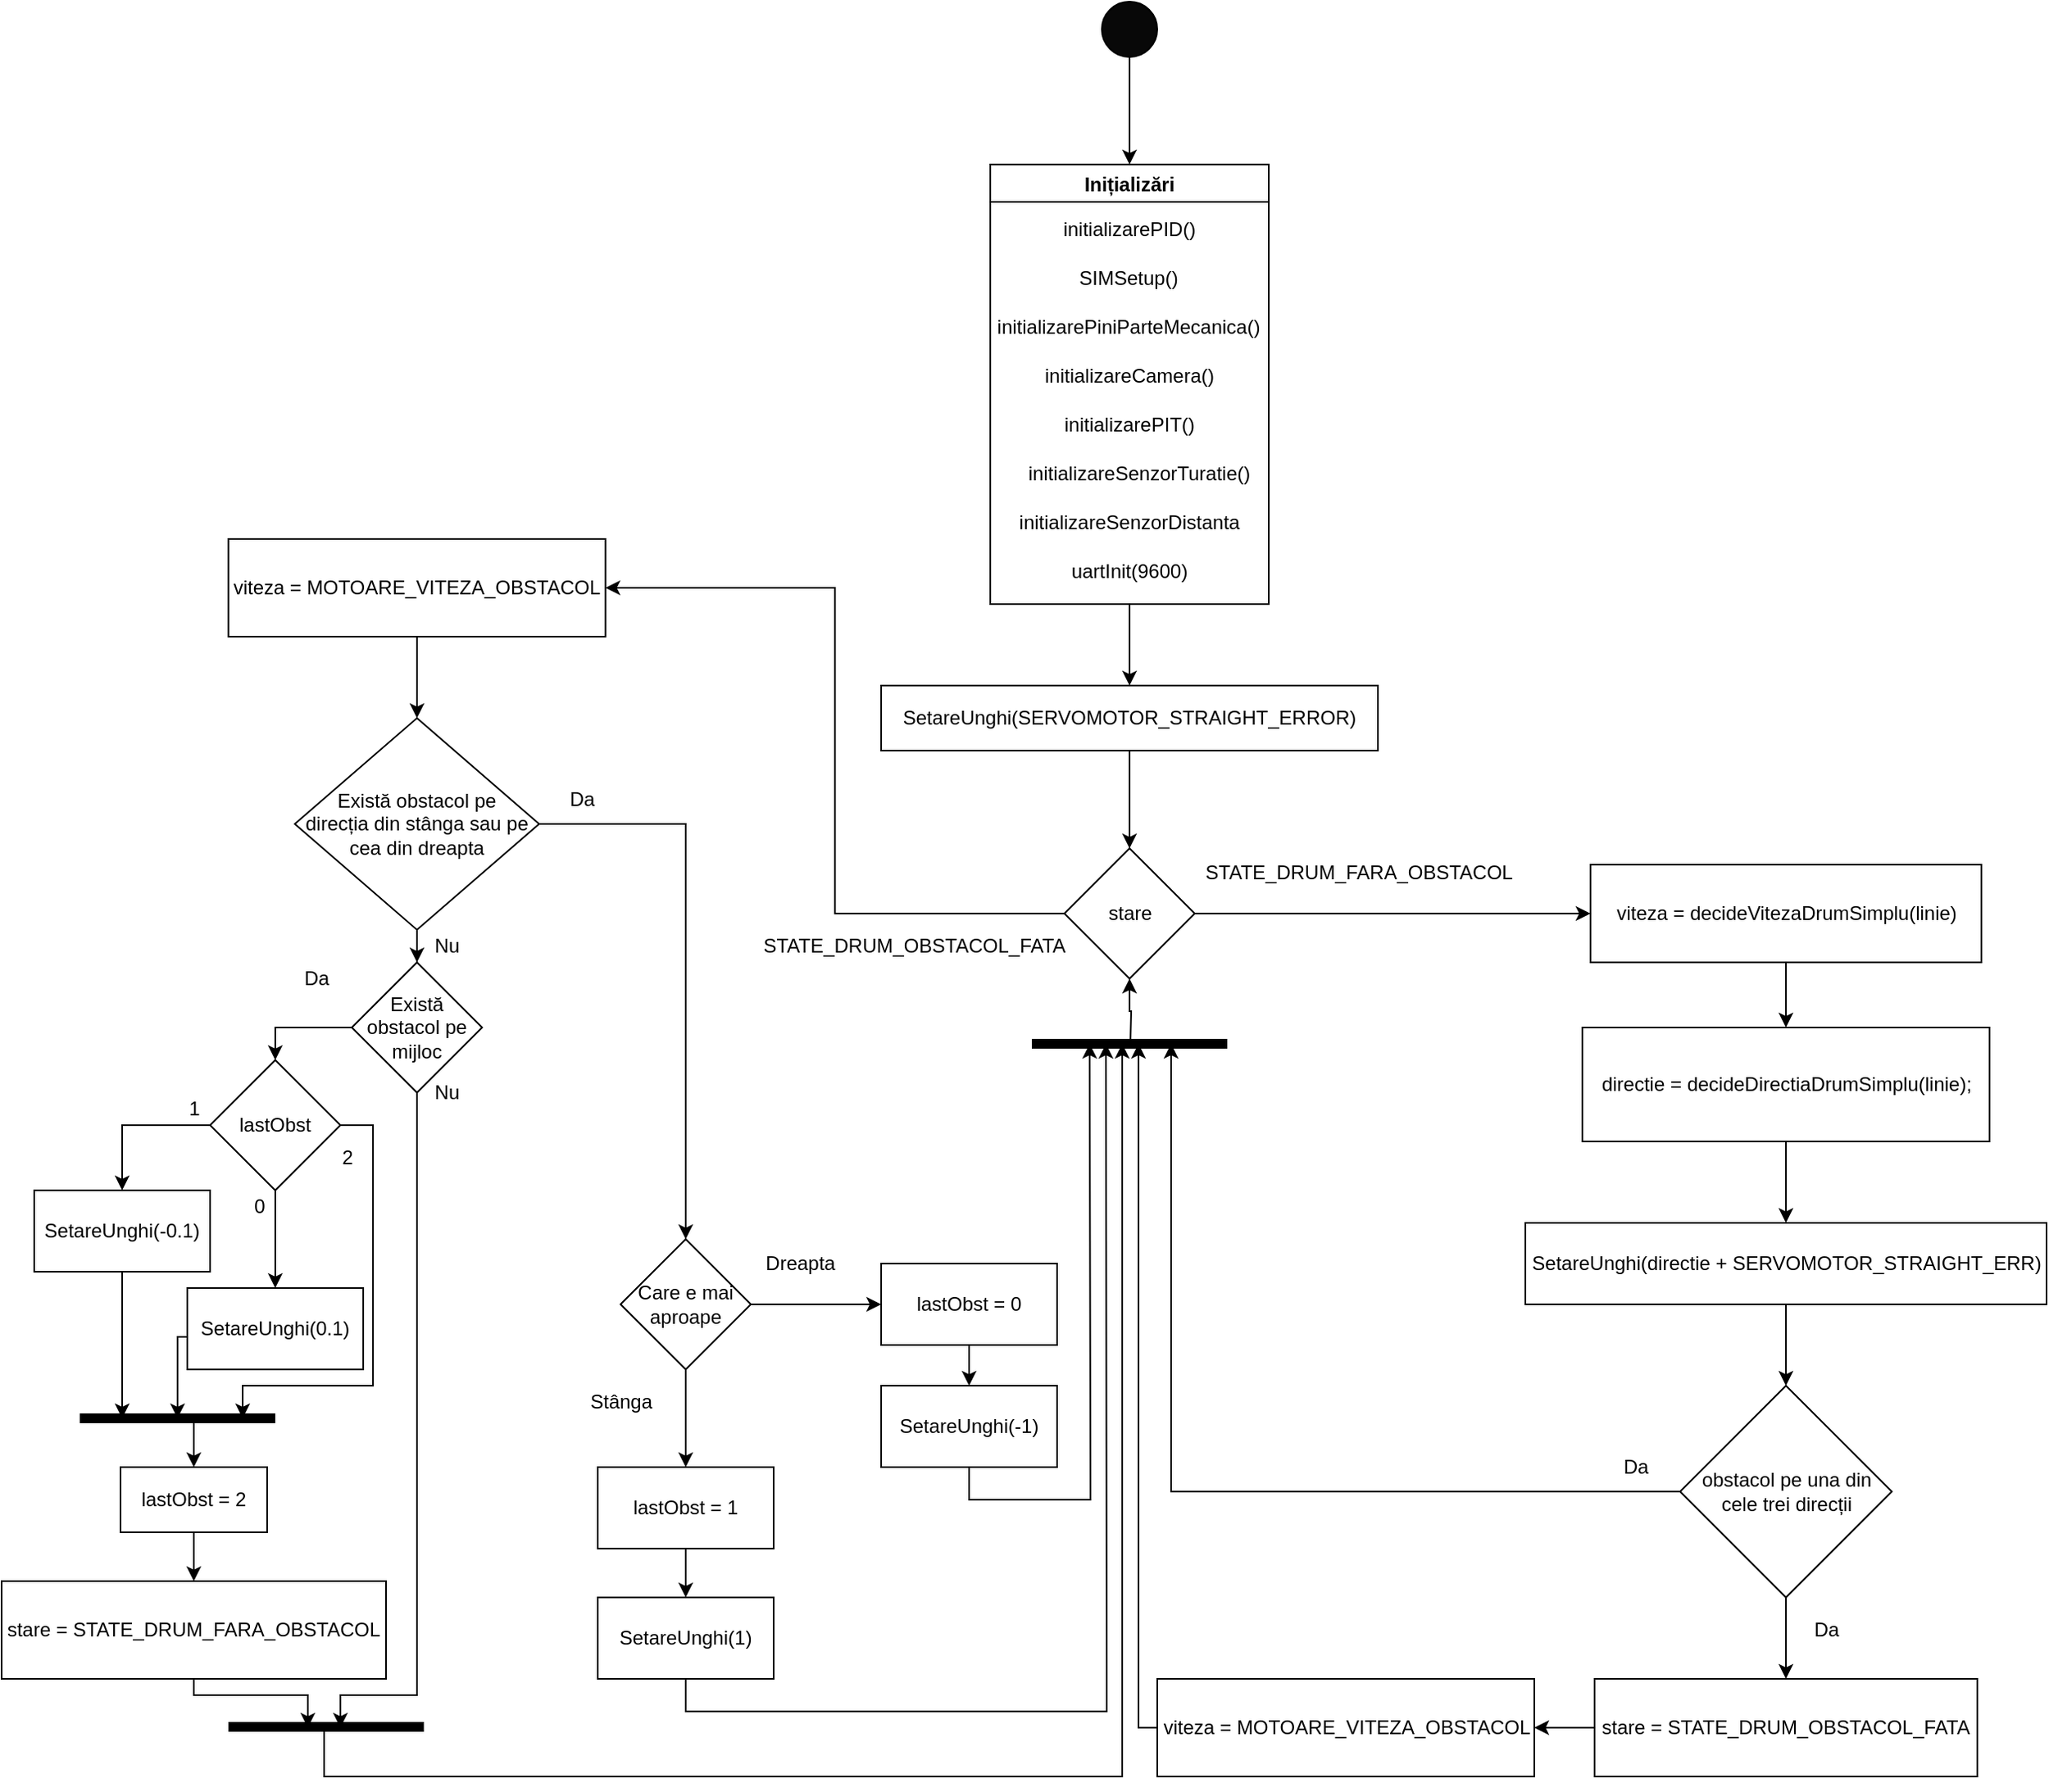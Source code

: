 <mxfile version="14.6.13" type="device"><diagram id="C5RBs43oDa-KdzZeNtuy" name="Page-1"><mxGraphModel dx="2249" dy="822" grid="1" gridSize="10" guides="1" tooltips="1" connect="1" arrows="1" fold="1" page="1" pageScale="1" pageWidth="827" pageHeight="1169" math="0" shadow="0"><root><mxCell id="WIyWlLk6GJQsqaUBKTNV-0"/><mxCell id="WIyWlLk6GJQsqaUBKTNV-1" parent="WIyWlLk6GJQsqaUBKTNV-0"/><mxCell id="FlqwPBMe4Y-NRLwMlS3O-0" value="" style="ellipse;whiteSpace=wrap;html=1;aspect=fixed;fillColor=#080808;" parent="WIyWlLk6GJQsqaUBKTNV-1" vertex="1"><mxGeometry x="397.5" y="40" width="34" height="34" as="geometry"/></mxCell><mxCell id="FlqwPBMe4Y-NRLwMlS3O-13" value="" style="edgeStyle=orthogonalEdgeStyle;rounded=0;orthogonalLoop=1;jettySize=auto;html=1;exitX=0.5;exitY=1;exitDx=0;exitDy=0;entryX=0.5;entryY=0;entryDx=0;entryDy=0;" parent="WIyWlLk6GJQsqaUBKTNV-1" source="FlqwPBMe4Y-NRLwMlS3O-0" target="FlqwPBMe4Y-NRLwMlS3O-2" edge="1"><mxGeometry relative="1" as="geometry"><mxPoint x="480" y="90" as="targetPoint"/></mxGeometry></mxCell><mxCell id="FlqwPBMe4Y-NRLwMlS3O-17" value="" style="edgeStyle=orthogonalEdgeStyle;rounded=0;orthogonalLoop=1;jettySize=auto;html=1;" parent="WIyWlLk6GJQsqaUBKTNV-1" source="FlqwPBMe4Y-NRLwMlS3O-2" target="FlqwPBMe4Y-NRLwMlS3O-15" edge="1"><mxGeometry relative="1" as="geometry"/></mxCell><mxCell id="FlqwPBMe4Y-NRLwMlS3O-2" value="Inițializări" style="swimlane;fillColor=#FFFFFF;" parent="WIyWlLk6GJQsqaUBKTNV-1" vertex="1"><mxGeometry x="329" y="140" width="171" height="270" as="geometry"/></mxCell><mxCell id="FlqwPBMe4Y-NRLwMlS3O-6" value="initializarePID()" style="text;html=1;align=center;verticalAlign=middle;resizable=0;points=[];autosize=1;strokeColor=none;" parent="FlqwPBMe4Y-NRLwMlS3O-2" vertex="1"><mxGeometry x="35" y="30" width="100" height="20" as="geometry"/></mxCell><mxCell id="FlqwPBMe4Y-NRLwMlS3O-7" value="SIMSetup()" style="text;html=1;strokeColor=none;fillColor=none;align=center;verticalAlign=middle;whiteSpace=wrap;rounded=0;" parent="FlqwPBMe4Y-NRLwMlS3O-2" vertex="1"><mxGeometry x="65" y="60" width="40" height="20" as="geometry"/></mxCell><mxCell id="FlqwPBMe4Y-NRLwMlS3O-8" value="initializarePiniParteMecanica()" style="text;html=1;strokeColor=none;fillColor=none;align=center;verticalAlign=middle;whiteSpace=wrap;rounded=0;" parent="FlqwPBMe4Y-NRLwMlS3O-2" vertex="1"><mxGeometry x="65" y="90" width="40" height="20" as="geometry"/></mxCell><mxCell id="FlqwPBMe4Y-NRLwMlS3O-10" value="initializarePIT()" style="text;html=1;align=center;verticalAlign=middle;resizable=0;points=[];autosize=1;strokeColor=none;" parent="FlqwPBMe4Y-NRLwMlS3O-2" vertex="1"><mxGeometry x="35" y="150" width="100" height="20" as="geometry"/></mxCell><mxCell id="FlqwPBMe4Y-NRLwMlS3O-12" value="initializareSenzorDistanta" style="text;html=1;align=center;verticalAlign=middle;resizable=0;points=[];autosize=1;strokeColor=none;" parent="FlqwPBMe4Y-NRLwMlS3O-2" vertex="1"><mxGeometry x="10" y="210" width="150" height="20" as="geometry"/></mxCell><mxCell id="FlqwPBMe4Y-NRLwMlS3O-14" value="uartInit(9600)" style="text;html=1;align=center;verticalAlign=middle;resizable=0;points=[];autosize=1;strokeColor=none;" parent="FlqwPBMe4Y-NRLwMlS3O-2" vertex="1"><mxGeometry x="40" y="240" width="90" height="20" as="geometry"/></mxCell><mxCell id="FlqwPBMe4Y-NRLwMlS3O-9" value="initializareCamera()" style="text;html=1;align=center;verticalAlign=middle;resizable=0;points=[];autosize=1;strokeColor=none;" parent="WIyWlLk6GJQsqaUBKTNV-1" vertex="1"><mxGeometry x="353.75" y="260" width="120" height="20" as="geometry"/></mxCell><mxCell id="FlqwPBMe4Y-NRLwMlS3O-11" value="initializareSenzorTuratie()" style="text;html=1;align=center;verticalAlign=middle;resizable=0;points=[];autosize=1;strokeColor=none;" parent="WIyWlLk6GJQsqaUBKTNV-1" vertex="1"><mxGeometry x="345" y="320" width="150" height="20" as="geometry"/></mxCell><mxCell id="FlqwPBMe4Y-NRLwMlS3O-22" value="" style="edgeStyle=orthogonalEdgeStyle;rounded=0;orthogonalLoop=1;jettySize=auto;html=1;" parent="WIyWlLk6GJQsqaUBKTNV-1" source="FlqwPBMe4Y-NRLwMlS3O-15" target="FlqwPBMe4Y-NRLwMlS3O-20" edge="1"><mxGeometry relative="1" as="geometry"/></mxCell><mxCell id="FlqwPBMe4Y-NRLwMlS3O-15" value="SetareUnghi(SERVOMOTOR_STRAIGHT_ERROR)" style="rounded=0;whiteSpace=wrap;html=1;fillColor=#FFFFFF;" parent="WIyWlLk6GJQsqaUBKTNV-1" vertex="1"><mxGeometry x="262" y="460" width="305" height="40" as="geometry"/></mxCell><mxCell id="FlqwPBMe4Y-NRLwMlS3O-24" value="" style="edgeStyle=orthogonalEdgeStyle;rounded=0;orthogonalLoop=1;jettySize=auto;html=1;" parent="WIyWlLk6GJQsqaUBKTNV-1" source="FlqwPBMe4Y-NRLwMlS3O-20" target="FlqwPBMe4Y-NRLwMlS3O-23" edge="1"><mxGeometry relative="1" as="geometry"/></mxCell><mxCell id="FlqwPBMe4Y-NRLwMlS3O-27" style="edgeStyle=orthogonalEdgeStyle;rounded=0;orthogonalLoop=1;jettySize=auto;html=1;entryX=1;entryY=0.5;entryDx=0;entryDy=0;" parent="WIyWlLk6GJQsqaUBKTNV-1" source="FlqwPBMe4Y-NRLwMlS3O-20" target="FlqwPBMe4Y-NRLwMlS3O-52" edge="1"><mxGeometry relative="1" as="geometry"><mxPoint x="120" y="600" as="targetPoint"/></mxGeometry></mxCell><mxCell id="FlqwPBMe4Y-NRLwMlS3O-45" style="edgeStyle=orthogonalEdgeStyle;rounded=0;sketch=0;orthogonalLoop=1;jettySize=auto;html=1;shadow=0;startSize=6;strokeWidth=1;entryX=0.5;entryY=1;entryDx=0;entryDy=0;" parent="WIyWlLk6GJQsqaUBKTNV-1" target="FlqwPBMe4Y-NRLwMlS3O-20" edge="1"><mxGeometry relative="1" as="geometry"><mxPoint x="440" y="660" as="targetPoint"/><mxPoint x="415" y="680" as="sourcePoint"/></mxGeometry></mxCell><mxCell id="FlqwPBMe4Y-NRLwMlS3O-20" value="stare" style="rhombus;whiteSpace=wrap;html=1;fillColor=#FFFFFF;" parent="WIyWlLk6GJQsqaUBKTNV-1" vertex="1"><mxGeometry x="374.5" y="560" width="80" height="80" as="geometry"/></mxCell><mxCell id="FlqwPBMe4Y-NRLwMlS3O-30" value="" style="edgeStyle=orthogonalEdgeStyle;rounded=0;orthogonalLoop=1;jettySize=auto;html=1;" parent="WIyWlLk6GJQsqaUBKTNV-1" source="FlqwPBMe4Y-NRLwMlS3O-23" target="FlqwPBMe4Y-NRLwMlS3O-29" edge="1"><mxGeometry relative="1" as="geometry"/></mxCell><mxCell id="FlqwPBMe4Y-NRLwMlS3O-23" value="viteza =&amp;nbsp;decideVitezaDrumSimplu(linie)" style="rounded=0;whiteSpace=wrap;html=1;fillColor=#FFFFFF;" parent="WIyWlLk6GJQsqaUBKTNV-1" vertex="1"><mxGeometry x="697.5" y="570" width="240" height="60" as="geometry"/></mxCell><mxCell id="FlqwPBMe4Y-NRLwMlS3O-25" value="STATE_DRUM_FARA_OBSTACOL" style="text;html=1;align=center;verticalAlign=middle;resizable=0;points=[];autosize=1;strokeColor=none;" parent="WIyWlLk6GJQsqaUBKTNV-1" vertex="1"><mxGeometry x="454.5" y="565" width="200" height="20" as="geometry"/></mxCell><mxCell id="FlqwPBMe4Y-NRLwMlS3O-28" value="STATE_DRUM_OBSTACOL_FATA" style="text;html=1;align=center;verticalAlign=middle;resizable=0;points=[];autosize=1;strokeColor=none;" parent="WIyWlLk6GJQsqaUBKTNV-1" vertex="1"><mxGeometry x="182" y="610" width="200" height="20" as="geometry"/></mxCell><mxCell id="FlqwPBMe4Y-NRLwMlS3O-32" value="" style="edgeStyle=orthogonalEdgeStyle;rounded=0;orthogonalLoop=1;jettySize=auto;html=1;entryX=0.5;entryY=0;entryDx=0;entryDy=0;" parent="WIyWlLk6GJQsqaUBKTNV-1" source="FlqwPBMe4Y-NRLwMlS3O-29" edge="1" target="FlqwPBMe4Y-NRLwMlS3O-31"><mxGeometry relative="1" as="geometry"><mxPoint x="830" y="790" as="targetPoint"/></mxGeometry></mxCell><mxCell id="FlqwPBMe4Y-NRLwMlS3O-29" value="directie = decideDirectiaDrumSimplu(linie);" style="rounded=0;whiteSpace=wrap;html=1;fillColor=#FFFFFF;" parent="WIyWlLk6GJQsqaUBKTNV-1" vertex="1"><mxGeometry x="692.5" y="670" width="250" height="70" as="geometry"/></mxCell><mxCell id="GurmYBWqdcLIvL2jl0pd-6" value="" style="edgeStyle=orthogonalEdgeStyle;rounded=0;orthogonalLoop=1;jettySize=auto;html=1;" edge="1" parent="WIyWlLk6GJQsqaUBKTNV-1" source="FlqwPBMe4Y-NRLwMlS3O-31" target="FlqwPBMe4Y-NRLwMlS3O-33"><mxGeometry relative="1" as="geometry"/></mxCell><mxCell id="FlqwPBMe4Y-NRLwMlS3O-31" value="SetareUnghi(directie + SERVOMOTOR_STRAIGHT_ERR)" style="rounded=0;whiteSpace=wrap;html=1;fillColor=#FFFFFF;" parent="WIyWlLk6GJQsqaUBKTNV-1" vertex="1"><mxGeometry x="657.5" y="790" width="320" height="50" as="geometry"/></mxCell><mxCell id="FlqwPBMe4Y-NRLwMlS3O-36" value="" style="edgeStyle=orthogonalEdgeStyle;rounded=0;orthogonalLoop=1;jettySize=auto;html=1;" parent="WIyWlLk6GJQsqaUBKTNV-1" source="FlqwPBMe4Y-NRLwMlS3O-33" target="FlqwPBMe4Y-NRLwMlS3O-35" edge="1"><mxGeometry relative="1" as="geometry"/></mxCell><mxCell id="FlqwPBMe4Y-NRLwMlS3O-39" style="edgeStyle=orthogonalEdgeStyle;orthogonalLoop=1;jettySize=auto;html=1;rounded=0;" parent="WIyWlLk6GJQsqaUBKTNV-1" source="FlqwPBMe4Y-NRLwMlS3O-33" edge="1"><mxGeometry relative="1" as="geometry"><mxPoint x="440" y="680" as="targetPoint"/><Array as="points"><mxPoint x="440" y="955"/><mxPoint x="440" y="710"/></Array></mxGeometry></mxCell><mxCell id="FlqwPBMe4Y-NRLwMlS3O-33" value="obstacol pe una din cele trei direcții" style="rhombus;whiteSpace=wrap;html=1;fillColor=#FFFFFF;" parent="WIyWlLk6GJQsqaUBKTNV-1" vertex="1"><mxGeometry x="752.5" y="890" width="130" height="130" as="geometry"/></mxCell><mxCell id="FlqwPBMe4Y-NRLwMlS3O-51" value="" style="edgeStyle=orthogonalEdgeStyle;rounded=0;sketch=0;orthogonalLoop=1;jettySize=auto;html=1;shadow=0;startSize=6;strokeWidth=1;" parent="WIyWlLk6GJQsqaUBKTNV-1" source="FlqwPBMe4Y-NRLwMlS3O-35" target="FlqwPBMe4Y-NRLwMlS3O-46" edge="1"><mxGeometry relative="1" as="geometry"/></mxCell><mxCell id="FlqwPBMe4Y-NRLwMlS3O-35" value="stare =&amp;nbsp;&lt;span&gt;STATE_DRUM_OBSTACOL_FATA&lt;/span&gt;" style="rounded=0;whiteSpace=wrap;html=1;fillColor=#FFFFFF;" parent="WIyWlLk6GJQsqaUBKTNV-1" vertex="1"><mxGeometry x="700" y="1070" width="235" height="60" as="geometry"/></mxCell><mxCell id="FlqwPBMe4Y-NRLwMlS3O-37" value="Da" style="text;html=1;align=center;verticalAlign=middle;resizable=0;points=[];autosize=1;strokeColor=none;" parent="WIyWlLk6GJQsqaUBKTNV-1" vertex="1"><mxGeometry x="827" y="1030" width="30" height="20" as="geometry"/></mxCell><mxCell id="FlqwPBMe4Y-NRLwMlS3O-42" value="" style="endArrow=none;html=1;shadow=0;startSize=6;strokeWidth=6;" parent="WIyWlLk6GJQsqaUBKTNV-1" edge="1"><mxGeometry width="50" height="50" relative="1" as="geometry"><mxPoint x="354.5" y="680" as="sourcePoint"/><mxPoint x="474.5" y="680" as="targetPoint"/></mxGeometry></mxCell><mxCell id="FlqwPBMe4Y-NRLwMlS3O-49" style="edgeStyle=orthogonalEdgeStyle;rounded=0;sketch=0;orthogonalLoop=1;jettySize=auto;html=1;shadow=0;startSize=6;strokeWidth=1;" parent="WIyWlLk6GJQsqaUBKTNV-1" source="FlqwPBMe4Y-NRLwMlS3O-46" edge="1"><mxGeometry relative="1" as="geometry"><mxPoint x="420" y="680" as="targetPoint"/><Array as="points"><mxPoint x="420" y="1100"/><mxPoint x="420" y="680"/></Array></mxGeometry></mxCell><mxCell id="FlqwPBMe4Y-NRLwMlS3O-46" value="viteza =&amp;nbsp;MOTOARE_VITEZA_OBSTACOL" style="rounded=0;whiteSpace=wrap;html=1;fillColor=#FFFFFF;" parent="WIyWlLk6GJQsqaUBKTNV-1" vertex="1"><mxGeometry x="431.5" y="1070" width="231.5" height="60" as="geometry"/></mxCell><mxCell id="FlqwPBMe4Y-NRLwMlS3O-54" value="" style="edgeStyle=orthogonalEdgeStyle;rounded=0;sketch=0;orthogonalLoop=1;jettySize=auto;html=1;shadow=0;startSize=6;strokeWidth=1;" parent="WIyWlLk6GJQsqaUBKTNV-1" source="FlqwPBMe4Y-NRLwMlS3O-52" target="FlqwPBMe4Y-NRLwMlS3O-53" edge="1"><mxGeometry relative="1" as="geometry"/></mxCell><mxCell id="FlqwPBMe4Y-NRLwMlS3O-52" value="viteza =&amp;nbsp;MOTOARE_VITEZA_OBSTACOL" style="rounded=0;whiteSpace=wrap;html=1;fillColor=#FFFFFF;" parent="WIyWlLk6GJQsqaUBKTNV-1" vertex="1"><mxGeometry x="-138.75" y="370" width="231.5" height="60" as="geometry"/></mxCell><mxCell id="FlqwPBMe4Y-NRLwMlS3O-57" style="edgeStyle=orthogonalEdgeStyle;rounded=0;sketch=0;orthogonalLoop=1;jettySize=auto;html=1;entryX=0.5;entryY=0;entryDx=0;entryDy=0;shadow=0;startSize=6;strokeWidth=1;" parent="WIyWlLk6GJQsqaUBKTNV-1" source="FlqwPBMe4Y-NRLwMlS3O-53" target="FlqwPBMe4Y-NRLwMlS3O-56" edge="1"><mxGeometry relative="1" as="geometry"/></mxCell><mxCell id="FlqwPBMe4Y-NRLwMlS3O-72" style="edgeStyle=orthogonalEdgeStyle;rounded=0;sketch=0;orthogonalLoop=1;jettySize=auto;html=1;shadow=0;startSize=6;strokeWidth=1;entryX=0.5;entryY=0;entryDx=0;entryDy=0;" parent="WIyWlLk6GJQsqaUBKTNV-1" source="FlqwPBMe4Y-NRLwMlS3O-53" target="FlqwPBMe4Y-NRLwMlS3O-71" edge="1"><mxGeometry relative="1" as="geometry"><mxPoint x="-268" y="820" as="targetPoint"/></mxGeometry></mxCell><mxCell id="FlqwPBMe4Y-NRLwMlS3O-53" value="Există obstacol pe &lt;br&gt;direcția din stânga sau pe cea din dreapta" style="rhombus;whiteSpace=wrap;html=1;fillColor=#FFFFFF;" parent="WIyWlLk6GJQsqaUBKTNV-1" vertex="1"><mxGeometry x="-98" y="480" width="150" height="130" as="geometry"/></mxCell><mxCell id="FlqwPBMe4Y-NRLwMlS3O-62" style="edgeStyle=orthogonalEdgeStyle;rounded=0;sketch=0;orthogonalLoop=1;jettySize=auto;html=1;entryX=0;entryY=0.5;entryDx=0;entryDy=0;shadow=0;startSize=6;strokeWidth=1;" parent="WIyWlLk6GJQsqaUBKTNV-1" source="FlqwPBMe4Y-NRLwMlS3O-56" target="FlqwPBMe4Y-NRLwMlS3O-58" edge="1"><mxGeometry relative="1" as="geometry"/></mxCell><mxCell id="FlqwPBMe4Y-NRLwMlS3O-64" value="" style="edgeStyle=orthogonalEdgeStyle;rounded=0;sketch=0;orthogonalLoop=1;jettySize=auto;html=1;shadow=0;startSize=6;strokeWidth=1;" parent="WIyWlLk6GJQsqaUBKTNV-1" source="FlqwPBMe4Y-NRLwMlS3O-56" target="FlqwPBMe4Y-NRLwMlS3O-59" edge="1"><mxGeometry relative="1" as="geometry"/></mxCell><mxCell id="FlqwPBMe4Y-NRLwMlS3O-56" value="Care e mai aproape" style="rhombus;whiteSpace=wrap;html=1;fillColor=#FFFFFF;" parent="WIyWlLk6GJQsqaUBKTNV-1" vertex="1"><mxGeometry x="102" y="800" width="80" height="80" as="geometry"/></mxCell><mxCell id="FlqwPBMe4Y-NRLwMlS3O-63" value="" style="edgeStyle=orthogonalEdgeStyle;rounded=0;sketch=0;orthogonalLoop=1;jettySize=auto;html=1;shadow=0;startSize=6;strokeWidth=1;" parent="WIyWlLk6GJQsqaUBKTNV-1" source="FlqwPBMe4Y-NRLwMlS3O-58" target="FlqwPBMe4Y-NRLwMlS3O-60" edge="1"><mxGeometry relative="1" as="geometry"/></mxCell><mxCell id="FlqwPBMe4Y-NRLwMlS3O-58" value="lastObst = 0" style="rounded=0;whiteSpace=wrap;html=1;fillColor=#FFFFFF;" parent="WIyWlLk6GJQsqaUBKTNV-1" vertex="1"><mxGeometry x="262" y="815" width="108" height="50" as="geometry"/></mxCell><mxCell id="FlqwPBMe4Y-NRLwMlS3O-65" value="" style="edgeStyle=orthogonalEdgeStyle;rounded=0;sketch=0;orthogonalLoop=1;jettySize=auto;html=1;shadow=0;startSize=6;strokeWidth=1;" parent="WIyWlLk6GJQsqaUBKTNV-1" source="FlqwPBMe4Y-NRLwMlS3O-59" target="FlqwPBMe4Y-NRLwMlS3O-61" edge="1"><mxGeometry relative="1" as="geometry"/></mxCell><mxCell id="FlqwPBMe4Y-NRLwMlS3O-59" value="lastObst = 1" style="rounded=0;whiteSpace=wrap;html=1;fillColor=#FFFFFF;" parent="WIyWlLk6GJQsqaUBKTNV-1" vertex="1"><mxGeometry x="88" y="940" width="108" height="50" as="geometry"/></mxCell><mxCell id="FlqwPBMe4Y-NRLwMlS3O-68" style="edgeStyle=orthogonalEdgeStyle;rounded=0;sketch=0;orthogonalLoop=1;jettySize=auto;html=1;shadow=0;startSize=6;strokeWidth=1;exitX=0.5;exitY=1;exitDx=0;exitDy=0;" parent="WIyWlLk6GJQsqaUBKTNV-1" source="FlqwPBMe4Y-NRLwMlS3O-60" edge="1"><mxGeometry relative="1" as="geometry"><mxPoint x="390" y="680" as="targetPoint"/></mxGeometry></mxCell><mxCell id="FlqwPBMe4Y-NRLwMlS3O-60" value="SetareUnghi(-1)" style="rounded=0;whiteSpace=wrap;html=1;fillColor=#FFFFFF;" parent="WIyWlLk6GJQsqaUBKTNV-1" vertex="1"><mxGeometry x="262" y="890" width="108" height="50" as="geometry"/></mxCell><mxCell id="FlqwPBMe4Y-NRLwMlS3O-69" style="edgeStyle=orthogonalEdgeStyle;rounded=0;sketch=0;orthogonalLoop=1;jettySize=auto;html=1;shadow=0;startSize=6;strokeWidth=1;exitX=0.5;exitY=1;exitDx=0;exitDy=0;" parent="WIyWlLk6GJQsqaUBKTNV-1" source="FlqwPBMe4Y-NRLwMlS3O-61" edge="1"><mxGeometry relative="1" as="geometry"><mxPoint x="400" y="680" as="targetPoint"/></mxGeometry></mxCell><mxCell id="FlqwPBMe4Y-NRLwMlS3O-61" value="SetareUnghi(1)" style="rounded=0;whiteSpace=wrap;html=1;fillColor=#FFFFFF;" parent="WIyWlLk6GJQsqaUBKTNV-1" vertex="1"><mxGeometry x="88" y="1020" width="108" height="50" as="geometry"/></mxCell><mxCell id="FlqwPBMe4Y-NRLwMlS3O-66" value="Dreapta&lt;br&gt;" style="text;html=1;align=center;verticalAlign=middle;resizable=0;points=[];autosize=1;strokeColor=none;" parent="WIyWlLk6GJQsqaUBKTNV-1" vertex="1"><mxGeometry x="182" y="805" width="60" height="20" as="geometry"/></mxCell><mxCell id="FlqwPBMe4Y-NRLwMlS3O-67" value="Stânga" style="text;html=1;align=center;verticalAlign=middle;resizable=0;points=[];autosize=1;strokeColor=none;" parent="WIyWlLk6GJQsqaUBKTNV-1" vertex="1"><mxGeometry x="77" y="890" width="50" height="20" as="geometry"/></mxCell><mxCell id="FlqwPBMe4Y-NRLwMlS3O-70" value="Da" style="text;html=1;align=center;verticalAlign=middle;resizable=0;points=[];autosize=1;strokeColor=none;" parent="WIyWlLk6GJQsqaUBKTNV-1" vertex="1"><mxGeometry x="62.75" y="520" width="30" height="20" as="geometry"/></mxCell><mxCell id="FlqwPBMe4Y-NRLwMlS3O-75" style="edgeStyle=orthogonalEdgeStyle;rounded=0;sketch=0;orthogonalLoop=1;jettySize=auto;html=1;shadow=0;startSize=6;strokeWidth=1;" parent="WIyWlLk6GJQsqaUBKTNV-1" source="FlqwPBMe4Y-NRLwMlS3O-71" edge="1"><mxGeometry relative="1" as="geometry"><mxPoint x="-70" y="1100" as="targetPoint"/><Array as="points"><mxPoint x="-23" y="1080"/><mxPoint x="-70" y="1080"/></Array></mxGeometry></mxCell><mxCell id="FlqwPBMe4Y-NRLwMlS3O-84" style="edgeStyle=orthogonalEdgeStyle;rounded=0;sketch=0;orthogonalLoop=1;jettySize=auto;html=1;shadow=0;startSize=6;strokeWidth=1;entryX=0.5;entryY=0;entryDx=0;entryDy=0;" parent="WIyWlLk6GJQsqaUBKTNV-1" source="FlqwPBMe4Y-NRLwMlS3O-71" target="FlqwPBMe4Y-NRLwMlS3O-79" edge="1"><mxGeometry relative="1" as="geometry"><mxPoint x="-138" y="670" as="targetPoint"/></mxGeometry></mxCell><mxCell id="FlqwPBMe4Y-NRLwMlS3O-71" value="Există obstacol pe mijloc" style="rhombus;whiteSpace=wrap;html=1;fillColor=#FFFFFF;" parent="WIyWlLk6GJQsqaUBKTNV-1" vertex="1"><mxGeometry x="-63" y="630" width="80" height="80" as="geometry"/></mxCell><mxCell id="FlqwPBMe4Y-NRLwMlS3O-73" value="Nu" style="text;html=1;align=center;verticalAlign=middle;resizable=0;points=[];autosize=1;strokeColor=none;" parent="WIyWlLk6GJQsqaUBKTNV-1" vertex="1"><mxGeometry x="-20" y="610" width="30" height="20" as="geometry"/></mxCell><mxCell id="FlqwPBMe4Y-NRLwMlS3O-74" value="" style="endArrow=none;html=1;shadow=0;startSize=6;strokeWidth=6;" parent="WIyWlLk6GJQsqaUBKTNV-1" edge="1"><mxGeometry width="50" height="50" relative="1" as="geometry"><mxPoint x="-138.75" y="1099.5" as="sourcePoint"/><mxPoint x="-18.75" y="1099.5" as="targetPoint"/></mxGeometry></mxCell><mxCell id="FlqwPBMe4Y-NRLwMlS3O-76" value="Da" style="text;html=1;align=center;verticalAlign=middle;resizable=0;points=[];autosize=1;strokeColor=none;" parent="WIyWlLk6GJQsqaUBKTNV-1" vertex="1"><mxGeometry x="-100" y="630" width="30" height="20" as="geometry"/></mxCell><mxCell id="FlqwPBMe4Y-NRLwMlS3O-78" value="" style="endArrow=classic;html=1;shadow=0;startSize=6;strokeWidth=1;rounded=0;" parent="WIyWlLk6GJQsqaUBKTNV-1" edge="1"><mxGeometry width="50" height="50" relative="1" as="geometry"><mxPoint x="-80" y="1100" as="sourcePoint"/><mxPoint x="410" y="680" as="targetPoint"/><Array as="points"><mxPoint x="-80" y="1130"/><mxPoint x="410" y="1130"/></Array></mxGeometry></mxCell><mxCell id="FlqwPBMe4Y-NRLwMlS3O-94" style="edgeStyle=orthogonalEdgeStyle;rounded=0;sketch=0;orthogonalLoop=1;jettySize=auto;html=1;entryX=0.5;entryY=0;entryDx=0;entryDy=0;shadow=0;startSize=6;strokeWidth=1;exitX=0.5;exitY=0;exitDx=0;exitDy=0;" parent="WIyWlLk6GJQsqaUBKTNV-1" source="FlqwPBMe4Y-NRLwMlS3O-79" target="FlqwPBMe4Y-NRLwMlS3O-92" edge="1"><mxGeometry relative="1" as="geometry"><Array as="points"><mxPoint x="-110" y="730"/><mxPoint x="-204" y="730"/></Array></mxGeometry></mxCell><mxCell id="FlqwPBMe4Y-NRLwMlS3O-95" style="edgeStyle=orthogonalEdgeStyle;rounded=0;sketch=0;orthogonalLoop=1;jettySize=auto;html=1;shadow=0;startSize=6;strokeWidth=1;" parent="WIyWlLk6GJQsqaUBKTNV-1" source="FlqwPBMe4Y-NRLwMlS3O-79" target="FlqwPBMe4Y-NRLwMlS3O-93" edge="1"><mxGeometry relative="1" as="geometry"/></mxCell><mxCell id="GurmYBWqdcLIvL2jl0pd-0" style="edgeStyle=orthogonalEdgeStyle;rounded=0;orthogonalLoop=1;jettySize=auto;html=1;" edge="1" parent="WIyWlLk6GJQsqaUBKTNV-1" source="FlqwPBMe4Y-NRLwMlS3O-79"><mxGeometry relative="1" as="geometry"><mxPoint x="-130" y="910" as="targetPoint"/><Array as="points"><mxPoint x="-50" y="730"/><mxPoint x="-50" y="890"/><mxPoint x="-130" y="890"/></Array></mxGeometry></mxCell><mxCell id="FlqwPBMe4Y-NRLwMlS3O-79" value="lastObst" style="rhombus;whiteSpace=wrap;html=1;fillColor=#FFFFFF;" parent="WIyWlLk6GJQsqaUBKTNV-1" vertex="1"><mxGeometry x="-150" y="690" width="80" height="80" as="geometry"/></mxCell><mxCell id="FlqwPBMe4Y-NRLwMlS3O-88" style="edgeStyle=orthogonalEdgeStyle;rounded=0;sketch=0;orthogonalLoop=1;jettySize=auto;html=1;shadow=0;startSize=6;strokeWidth=1;entryX=0.5;entryY=0;entryDx=0;entryDy=0;" parent="WIyWlLk6GJQsqaUBKTNV-1" source="FlqwPBMe4Y-NRLwMlS3O-81" target="FlqwPBMe4Y-NRLwMlS3O-82" edge="1"><mxGeometry relative="1" as="geometry"><mxPoint x="-295" y="1020" as="targetPoint"/><Array as="points"><mxPoint x="-188" y="980"/><mxPoint x="-188" y="980"/></Array></mxGeometry></mxCell><mxCell id="GurmYBWqdcLIvL2jl0pd-2" style="edgeStyle=orthogonalEdgeStyle;rounded=0;orthogonalLoop=1;jettySize=auto;html=1;entryX=0.5;entryY=0;entryDx=0;entryDy=0;" edge="1" parent="WIyWlLk6GJQsqaUBKTNV-1" target="FlqwPBMe4Y-NRLwMlS3O-81"><mxGeometry relative="1" as="geometry"><mxPoint x="-225" y="910" as="targetPoint"/><mxPoint x="-160" y="910" as="sourcePoint"/><Array as="points"><mxPoint x="-160" y="930"/><mxPoint x="-160" y="930"/></Array></mxGeometry></mxCell><mxCell id="FlqwPBMe4Y-NRLwMlS3O-81" value="lastObst = 2" style="rounded=0;whiteSpace=wrap;html=1;fillColor=#FFFFFF;" parent="WIyWlLk6GJQsqaUBKTNV-1" vertex="1"><mxGeometry x="-205" y="940" width="90" height="40" as="geometry"/></mxCell><mxCell id="FlqwPBMe4Y-NRLwMlS3O-85" style="edgeStyle=orthogonalEdgeStyle;rounded=0;sketch=0;orthogonalLoop=1;jettySize=auto;html=1;shadow=0;startSize=6;strokeWidth=1;exitX=0.5;exitY=1;exitDx=0;exitDy=0;" parent="WIyWlLk6GJQsqaUBKTNV-1" source="FlqwPBMe4Y-NRLwMlS3O-82" edge="1"><mxGeometry relative="1" as="geometry"><mxPoint x="-90" y="1100" as="targetPoint"/><Array as="points"><mxPoint x="-160" y="1080"/><mxPoint x="-90" y="1080"/></Array></mxGeometry></mxCell><mxCell id="FlqwPBMe4Y-NRLwMlS3O-82" value="stare = STATE_DRUM_FARA_OBSTACOL" style="rounded=0;whiteSpace=wrap;html=1;fillColor=#FFFFFF;" parent="WIyWlLk6GJQsqaUBKTNV-1" vertex="1"><mxGeometry x="-278" y="1010" width="236" height="60" as="geometry"/></mxCell><mxCell id="FlqwPBMe4Y-NRLwMlS3O-87" value="" style="endArrow=none;html=1;shadow=0;startSize=6;strokeWidth=6;" parent="WIyWlLk6GJQsqaUBKTNV-1" edge="1"><mxGeometry width="50" height="50" relative="1" as="geometry"><mxPoint x="-230.0" y="910" as="sourcePoint"/><mxPoint x="-110.0" y="910" as="targetPoint"/></mxGeometry></mxCell><mxCell id="FlqwPBMe4Y-NRLwMlS3O-91" value="2" style="text;html=1;align=center;verticalAlign=middle;resizable=0;points=[];autosize=1;strokeColor=none;" parent="WIyWlLk6GJQsqaUBKTNV-1" vertex="1"><mxGeometry x="-76" y="740" width="20" height="20" as="geometry"/></mxCell><mxCell id="FlqwPBMe4Y-NRLwMlS3O-99" style="edgeStyle=orthogonalEdgeStyle;rounded=0;sketch=0;orthogonalLoop=1;jettySize=auto;html=1;shadow=0;startSize=6;strokeWidth=1;exitX=0.5;exitY=1;exitDx=0;exitDy=0;" parent="WIyWlLk6GJQsqaUBKTNV-1" source="FlqwPBMe4Y-NRLwMlS3O-92" edge="1"><mxGeometry relative="1" as="geometry"><mxPoint x="-204" y="910" as="targetPoint"/><Array as="points"><mxPoint x="-204" y="910"/></Array></mxGeometry></mxCell><mxCell id="FlqwPBMe4Y-NRLwMlS3O-92" value="SetareUnghi(-0.1)" style="rounded=0;whiteSpace=wrap;html=1;fillColor=#FFFFFF;" parent="WIyWlLk6GJQsqaUBKTNV-1" vertex="1"><mxGeometry x="-258" y="770" width="108" height="50" as="geometry"/></mxCell><mxCell id="FlqwPBMe4Y-NRLwMlS3O-98" style="edgeStyle=orthogonalEdgeStyle;rounded=0;sketch=0;orthogonalLoop=1;jettySize=auto;html=1;shadow=0;startSize=6;strokeWidth=1;exitX=0;exitY=0.5;exitDx=0;exitDy=0;" parent="WIyWlLk6GJQsqaUBKTNV-1" source="FlqwPBMe4Y-NRLwMlS3O-93" edge="1"><mxGeometry relative="1" as="geometry"><mxPoint x="-170" y="910" as="targetPoint"/><Array as="points"><mxPoint x="-164" y="860"/><mxPoint x="-170" y="860"/><mxPoint x="-170" y="910"/></Array></mxGeometry></mxCell><mxCell id="FlqwPBMe4Y-NRLwMlS3O-93" value="SetareUnghi(0.1)" style="rounded=0;whiteSpace=wrap;html=1;fillColor=#FFFFFF;" parent="WIyWlLk6GJQsqaUBKTNV-1" vertex="1"><mxGeometry x="-164" y="830" width="108" height="50" as="geometry"/></mxCell><mxCell id="FlqwPBMe4Y-NRLwMlS3O-96" value="0" style="text;html=1;align=center;verticalAlign=middle;resizable=0;points=[];autosize=1;strokeColor=none;" parent="WIyWlLk6GJQsqaUBKTNV-1" vertex="1"><mxGeometry x="-130" y="770" width="20" height="20" as="geometry"/></mxCell><mxCell id="FlqwPBMe4Y-NRLwMlS3O-97" value="1" style="text;html=1;align=center;verticalAlign=middle;resizable=0;points=[];autosize=1;strokeColor=none;" parent="WIyWlLk6GJQsqaUBKTNV-1" vertex="1"><mxGeometry x="-170" y="710" width="20" height="20" as="geometry"/></mxCell><mxCell id="FlqwPBMe4Y-NRLwMlS3O-100" value="Nu" style="text;html=1;align=center;verticalAlign=middle;resizable=0;points=[];autosize=1;strokeColor=none;" parent="WIyWlLk6GJQsqaUBKTNV-1" vertex="1"><mxGeometry x="-20" y="700" width="30" height="20" as="geometry"/></mxCell><mxCell id="GurmYBWqdcLIvL2jl0pd-3" value="Da" style="text;html=1;align=center;verticalAlign=middle;resizable=0;points=[];autosize=1;strokeColor=none;" vertex="1" parent="WIyWlLk6GJQsqaUBKTNV-1"><mxGeometry x="710" y="930" width="30" height="20" as="geometry"/></mxCell></root></mxGraphModel></diagram></mxfile>